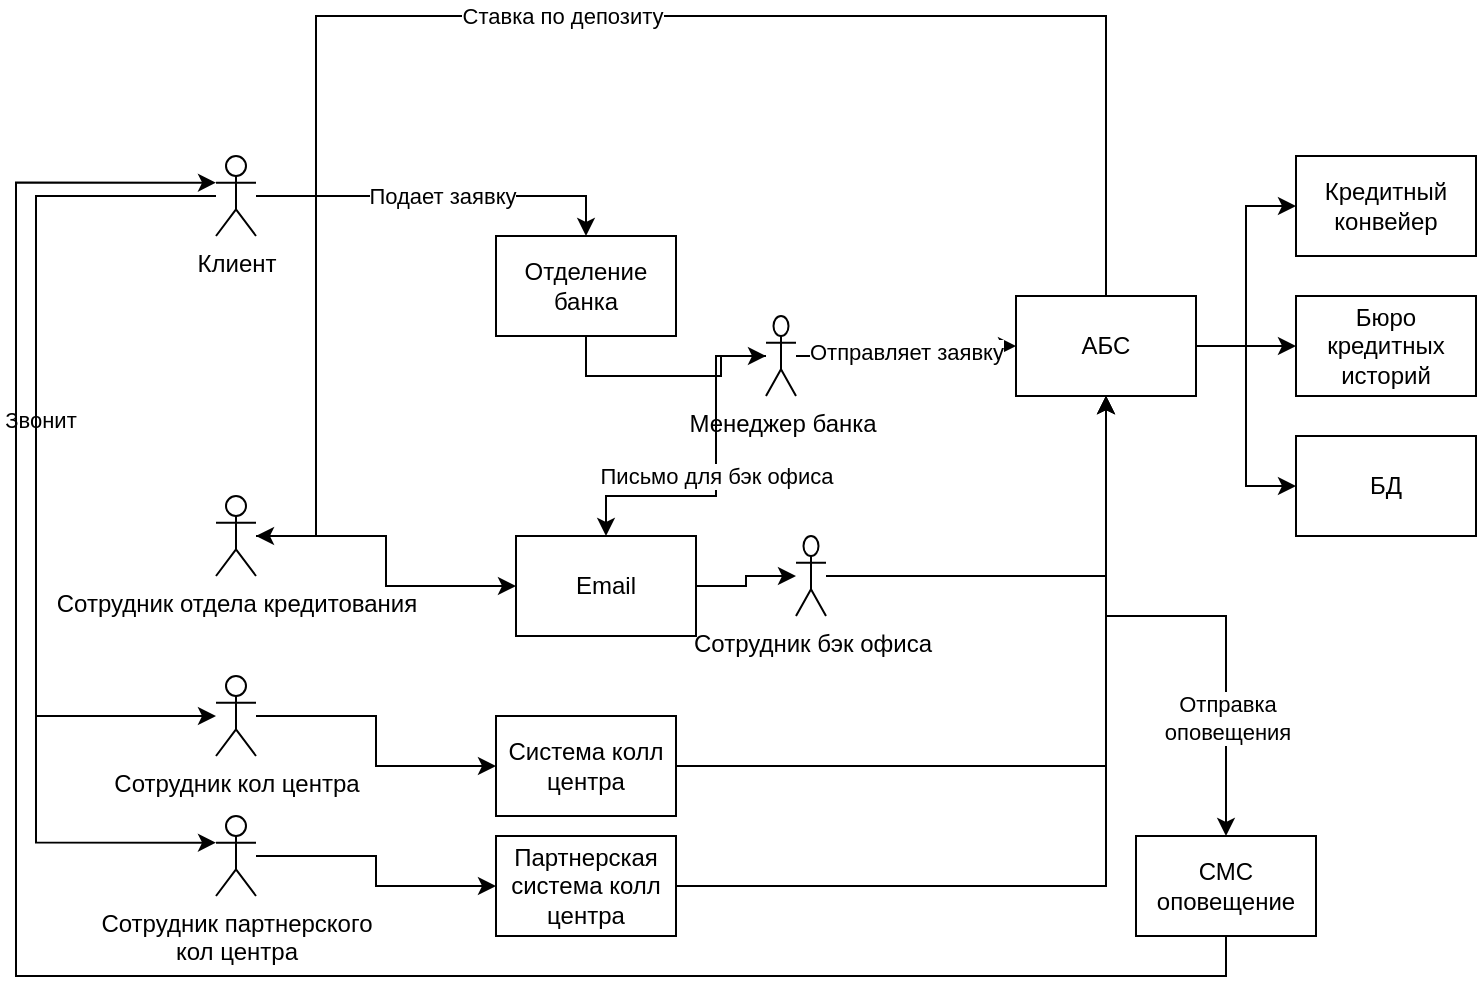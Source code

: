 <mxfile version="28.2.5">
  <diagram name="Page-1" id="_76NzrHsMJ6eOWgd0Dhp">
    <mxGraphModel dx="1234" dy="790" grid="1" gridSize="10" guides="1" tooltips="1" connect="1" arrows="1" fold="1" page="1" pageScale="1" pageWidth="850" pageHeight="1100" math="0" shadow="0">
      <root>
        <mxCell id="0" />
        <mxCell id="1" parent="0" />
        <mxCell id="UAhqLrGlFkXDv-Zl6xmA-19" value="Подает заявку" style="edgeStyle=orthogonalEdgeStyle;rounded=0;orthogonalLoop=1;jettySize=auto;html=1;entryX=0.5;entryY=0;entryDx=0;entryDy=0;" edge="1" parent="1" source="UAhqLrGlFkXDv-Zl6xmA-22" target="UAhqLrGlFkXDv-Zl6xmA-24">
          <mxGeometry relative="1" as="geometry" />
        </mxCell>
        <mxCell id="UAhqLrGlFkXDv-Zl6xmA-20" style="edgeStyle=orthogonalEdgeStyle;rounded=0;orthogonalLoop=1;jettySize=auto;html=1;" edge="1" parent="1" source="UAhqLrGlFkXDv-Zl6xmA-22" target="UAhqLrGlFkXDv-Zl6xmA-28">
          <mxGeometry relative="1" as="geometry">
            <Array as="points">
              <mxPoint x="50" y="160" />
              <mxPoint x="50" y="420" />
            </Array>
          </mxGeometry>
        </mxCell>
        <mxCell id="UAhqLrGlFkXDv-Zl6xmA-21" value="Звонит" style="edgeLabel;html=1;align=center;verticalAlign=middle;resizable=0;points=[];" vertex="1" connectable="0" parent="UAhqLrGlFkXDv-Zl6xmA-20">
          <mxGeometry x="-0.082" y="2" relative="1" as="geometry">
            <mxPoint as="offset" />
          </mxGeometry>
        </mxCell>
        <mxCell id="UAhqLrGlFkXDv-Zl6xmA-22" value="Клиент" style="shape=umlActor;verticalLabelPosition=bottom;verticalAlign=top;html=1;outlineConnect=0;" vertex="1" parent="1">
          <mxGeometry x="140" y="140" width="20" height="40" as="geometry" />
        </mxCell>
        <mxCell id="UAhqLrGlFkXDv-Zl6xmA-23" style="edgeStyle=orthogonalEdgeStyle;rounded=0;orthogonalLoop=1;jettySize=auto;html=1;exitX=0.5;exitY=1;exitDx=0;exitDy=0;" edge="1" parent="1" source="UAhqLrGlFkXDv-Zl6xmA-24" target="UAhqLrGlFkXDv-Zl6xmA-31">
          <mxGeometry relative="1" as="geometry" />
        </mxCell>
        <mxCell id="UAhqLrGlFkXDv-Zl6xmA-24" value="Отделение банка" style="rounded=0;whiteSpace=wrap;html=1;" vertex="1" parent="1">
          <mxGeometry x="280" y="180" width="90" height="50" as="geometry" />
        </mxCell>
        <mxCell id="UAhqLrGlFkXDv-Zl6xmA-25" style="edgeStyle=orthogonalEdgeStyle;rounded=0;orthogonalLoop=1;jettySize=auto;html=1;entryX=0;entryY=0.5;entryDx=0;entryDy=0;" edge="1" parent="1" source="UAhqLrGlFkXDv-Zl6xmA-26" target="UAhqLrGlFkXDv-Zl6xmA-43">
          <mxGeometry relative="1" as="geometry" />
        </mxCell>
        <mxCell id="UAhqLrGlFkXDv-Zl6xmA-26" value="Сотрудник отдела кредитования" style="shape=umlActor;verticalLabelPosition=bottom;verticalAlign=top;html=1;outlineConnect=0;" vertex="1" parent="1">
          <mxGeometry x="140" y="310" width="20" height="40" as="geometry" />
        </mxCell>
        <mxCell id="UAhqLrGlFkXDv-Zl6xmA-27" style="edgeStyle=orthogonalEdgeStyle;rounded=0;orthogonalLoop=1;jettySize=auto;html=1;entryX=0;entryY=0.5;entryDx=0;entryDy=0;" edge="1" parent="1" source="UAhqLrGlFkXDv-Zl6xmA-28" target="UAhqLrGlFkXDv-Zl6xmA-47">
          <mxGeometry relative="1" as="geometry" />
        </mxCell>
        <mxCell id="UAhqLrGlFkXDv-Zl6xmA-28" value="Сотрудник кол центра" style="shape=umlActor;verticalLabelPosition=bottom;verticalAlign=top;html=1;outlineConnect=0;" vertex="1" parent="1">
          <mxGeometry x="140" y="400" width="20" height="40" as="geometry" />
        </mxCell>
        <mxCell id="UAhqLrGlFkXDv-Zl6xmA-29" value="Отправляет заявку" style="edgeStyle=orthogonalEdgeStyle;rounded=0;orthogonalLoop=1;jettySize=auto;html=1;entryX=0;entryY=0.5;entryDx=0;entryDy=0;" edge="1" parent="1" source="UAhqLrGlFkXDv-Zl6xmA-31" target="UAhqLrGlFkXDv-Zl6xmA-38">
          <mxGeometry relative="1" as="geometry" />
        </mxCell>
        <mxCell id="UAhqLrGlFkXDv-Zl6xmA-30" value="Письмо для бэк офиса" style="edgeStyle=orthogonalEdgeStyle;rounded=0;orthogonalLoop=1;jettySize=auto;html=1;entryX=0.5;entryY=0;entryDx=0;entryDy=0;" edge="1" parent="1" source="UAhqLrGlFkXDv-Zl6xmA-31" target="UAhqLrGlFkXDv-Zl6xmA-43">
          <mxGeometry relative="1" as="geometry">
            <Array as="points">
              <mxPoint x="390" y="240" />
              <mxPoint x="390" y="310" />
              <mxPoint x="335" y="310" />
            </Array>
          </mxGeometry>
        </mxCell>
        <mxCell id="UAhqLrGlFkXDv-Zl6xmA-31" value="Менеджер банка" style="shape=umlActor;verticalLabelPosition=bottom;verticalAlign=top;html=1;outlineConnect=0;" vertex="1" parent="1">
          <mxGeometry x="415" y="220" width="15" height="40" as="geometry" />
        </mxCell>
        <mxCell id="UAhqLrGlFkXDv-Zl6xmA-32" style="edgeStyle=orthogonalEdgeStyle;rounded=0;orthogonalLoop=1;jettySize=auto;html=1;entryX=0;entryY=0.5;entryDx=0;entryDy=0;" edge="1" parent="1" source="UAhqLrGlFkXDv-Zl6xmA-38" target="UAhqLrGlFkXDv-Zl6xmA-39">
          <mxGeometry relative="1" as="geometry" />
        </mxCell>
        <mxCell id="UAhqLrGlFkXDv-Zl6xmA-33" style="edgeStyle=orthogonalEdgeStyle;rounded=0;orthogonalLoop=1;jettySize=auto;html=1;exitX=1;exitY=0.5;exitDx=0;exitDy=0;entryX=0;entryY=0.5;entryDx=0;entryDy=0;" edge="1" parent="1" source="UAhqLrGlFkXDv-Zl6xmA-38" target="UAhqLrGlFkXDv-Zl6xmA-41">
          <mxGeometry relative="1" as="geometry" />
        </mxCell>
        <mxCell id="UAhqLrGlFkXDv-Zl6xmA-34" style="edgeStyle=orthogonalEdgeStyle;rounded=0;orthogonalLoop=1;jettySize=auto;html=1;entryX=0;entryY=0.5;entryDx=0;entryDy=0;" edge="1" parent="1" source="UAhqLrGlFkXDv-Zl6xmA-38" target="UAhqLrGlFkXDv-Zl6xmA-40">
          <mxGeometry relative="1" as="geometry" />
        </mxCell>
        <mxCell id="UAhqLrGlFkXDv-Zl6xmA-35" style="edgeStyle=orthogonalEdgeStyle;rounded=0;orthogonalLoop=1;jettySize=auto;html=1;" edge="1" parent="1" source="UAhqLrGlFkXDv-Zl6xmA-38" target="UAhqLrGlFkXDv-Zl6xmA-48">
          <mxGeometry relative="1" as="geometry" />
        </mxCell>
        <mxCell id="UAhqLrGlFkXDv-Zl6xmA-36" value="Отправка оповещения" style="edgeLabel;html=1;align=center;verticalAlign=middle;resizable=0;points=[];whiteSpace=wrap;" vertex="1" connectable="0" parent="UAhqLrGlFkXDv-Zl6xmA-35">
          <mxGeometry x="0.576" y="1" relative="1" as="geometry">
            <mxPoint as="offset" />
          </mxGeometry>
        </mxCell>
        <mxCell id="UAhqLrGlFkXDv-Zl6xmA-37" value="Ставка по депозиту" style="edgeStyle=orthogonalEdgeStyle;rounded=0;orthogonalLoop=1;jettySize=auto;html=1;" edge="1" parent="1" source="UAhqLrGlFkXDv-Zl6xmA-38" target="UAhqLrGlFkXDv-Zl6xmA-26">
          <mxGeometry relative="1" as="geometry">
            <Array as="points">
              <mxPoint x="585" y="70" />
              <mxPoint x="190" y="70" />
              <mxPoint x="190" y="330" />
            </Array>
          </mxGeometry>
        </mxCell>
        <mxCell id="UAhqLrGlFkXDv-Zl6xmA-38" value="АБС" style="rounded=0;whiteSpace=wrap;html=1;" vertex="1" parent="1">
          <mxGeometry x="540" y="210" width="90" height="50" as="geometry" />
        </mxCell>
        <mxCell id="UAhqLrGlFkXDv-Zl6xmA-39" value="Бюро кредитных историй" style="rounded=0;whiteSpace=wrap;html=1;" vertex="1" parent="1">
          <mxGeometry x="680" y="210" width="90" height="50" as="geometry" />
        </mxCell>
        <mxCell id="UAhqLrGlFkXDv-Zl6xmA-40" value="Кредитный конвейер" style="rounded=0;whiteSpace=wrap;html=1;" vertex="1" parent="1">
          <mxGeometry x="680" y="140" width="90" height="50" as="geometry" />
        </mxCell>
        <mxCell id="UAhqLrGlFkXDv-Zl6xmA-41" value="БД" style="rounded=0;whiteSpace=wrap;html=1;" vertex="1" parent="1">
          <mxGeometry x="680" y="280" width="90" height="50" as="geometry" />
        </mxCell>
        <mxCell id="UAhqLrGlFkXDv-Zl6xmA-42" style="edgeStyle=orthogonalEdgeStyle;rounded=0;orthogonalLoop=1;jettySize=auto;html=1;" edge="1" parent="1" source="UAhqLrGlFkXDv-Zl6xmA-43" target="UAhqLrGlFkXDv-Zl6xmA-45">
          <mxGeometry relative="1" as="geometry" />
        </mxCell>
        <mxCell id="UAhqLrGlFkXDv-Zl6xmA-43" value="Email" style="rounded=0;whiteSpace=wrap;html=1;" vertex="1" parent="1">
          <mxGeometry x="290" y="330" width="90" height="50" as="geometry" />
        </mxCell>
        <mxCell id="UAhqLrGlFkXDv-Zl6xmA-44" style="edgeStyle=orthogonalEdgeStyle;rounded=0;orthogonalLoop=1;jettySize=auto;html=1;entryX=0.5;entryY=1;entryDx=0;entryDy=0;" edge="1" parent="1" source="UAhqLrGlFkXDv-Zl6xmA-45" target="UAhqLrGlFkXDv-Zl6xmA-38">
          <mxGeometry relative="1" as="geometry" />
        </mxCell>
        <mxCell id="UAhqLrGlFkXDv-Zl6xmA-45" value="Сотрудник бэк офиса" style="shape=umlActor;verticalLabelPosition=bottom;verticalAlign=top;html=1;outlineConnect=0;" vertex="1" parent="1">
          <mxGeometry x="430" y="330" width="15" height="40" as="geometry" />
        </mxCell>
        <mxCell id="UAhqLrGlFkXDv-Zl6xmA-46" style="edgeStyle=orthogonalEdgeStyle;rounded=0;orthogonalLoop=1;jettySize=auto;html=1;entryX=0.5;entryY=1;entryDx=0;entryDy=0;" edge="1" parent="1" source="UAhqLrGlFkXDv-Zl6xmA-47" target="UAhqLrGlFkXDv-Zl6xmA-38">
          <mxGeometry relative="1" as="geometry" />
        </mxCell>
        <mxCell id="UAhqLrGlFkXDv-Zl6xmA-47" value="Система колл центра" style="rounded=0;whiteSpace=wrap;html=1;" vertex="1" parent="1">
          <mxGeometry x="280" y="420" width="90" height="50" as="geometry" />
        </mxCell>
        <mxCell id="UAhqLrGlFkXDv-Zl6xmA-48" value="СМС оповещение" style="rounded=0;whiteSpace=wrap;html=1;" vertex="1" parent="1">
          <mxGeometry x="600" y="480" width="90" height="50" as="geometry" />
        </mxCell>
        <mxCell id="UAhqLrGlFkXDv-Zl6xmA-49" style="edgeStyle=orthogonalEdgeStyle;rounded=0;orthogonalLoop=1;jettySize=auto;html=1;exitX=0.5;exitY=1;exitDx=0;exitDy=0;entryX=0;entryY=0.333;entryDx=0;entryDy=0;entryPerimeter=0;" edge="1" parent="1" source="UAhqLrGlFkXDv-Zl6xmA-48" target="UAhqLrGlFkXDv-Zl6xmA-22">
          <mxGeometry relative="1" as="geometry">
            <Array as="points">
              <mxPoint x="645" y="550" />
              <mxPoint x="40" y="550" />
              <mxPoint x="40" y="153" />
            </Array>
          </mxGeometry>
        </mxCell>
        <mxCell id="UAhqLrGlFkXDv-Zl6xmA-52" style="edgeStyle=orthogonalEdgeStyle;rounded=0;orthogonalLoop=1;jettySize=auto;html=1;exitX=1;exitY=0.5;exitDx=0;exitDy=0;entryX=0.5;entryY=1;entryDx=0;entryDy=0;" edge="1" parent="1" source="UAhqLrGlFkXDv-Zl6xmA-50" target="UAhqLrGlFkXDv-Zl6xmA-38">
          <mxGeometry relative="1" as="geometry" />
        </mxCell>
        <mxCell id="UAhqLrGlFkXDv-Zl6xmA-50" value="Партнерская система колл центра" style="rounded=0;whiteSpace=wrap;html=1;" vertex="1" parent="1">
          <mxGeometry x="280" y="480" width="90" height="50" as="geometry" />
        </mxCell>
        <mxCell id="UAhqLrGlFkXDv-Zl6xmA-54" style="edgeStyle=orthogonalEdgeStyle;rounded=0;orthogonalLoop=1;jettySize=auto;html=1;entryX=0;entryY=0.5;entryDx=0;entryDy=0;" edge="1" parent="1" source="UAhqLrGlFkXDv-Zl6xmA-53" target="UAhqLrGlFkXDv-Zl6xmA-50">
          <mxGeometry relative="1" as="geometry" />
        </mxCell>
        <mxCell id="UAhqLrGlFkXDv-Zl6xmA-53" value="Сотрудник партнерского&lt;div&gt;кол центра&lt;/div&gt;" style="shape=umlActor;verticalLabelPosition=bottom;verticalAlign=top;html=1;outlineConnect=0;" vertex="1" parent="1">
          <mxGeometry x="140" y="470" width="20" height="40" as="geometry" />
        </mxCell>
        <mxCell id="UAhqLrGlFkXDv-Zl6xmA-55" style="edgeStyle=orthogonalEdgeStyle;rounded=0;orthogonalLoop=1;jettySize=auto;html=1;entryX=0;entryY=0.333;entryDx=0;entryDy=0;entryPerimeter=0;" edge="1" parent="1" source="UAhqLrGlFkXDv-Zl6xmA-22" target="UAhqLrGlFkXDv-Zl6xmA-53">
          <mxGeometry relative="1" as="geometry">
            <Array as="points">
              <mxPoint x="50" y="160" />
              <mxPoint x="50" y="483" />
            </Array>
          </mxGeometry>
        </mxCell>
      </root>
    </mxGraphModel>
  </diagram>
</mxfile>
